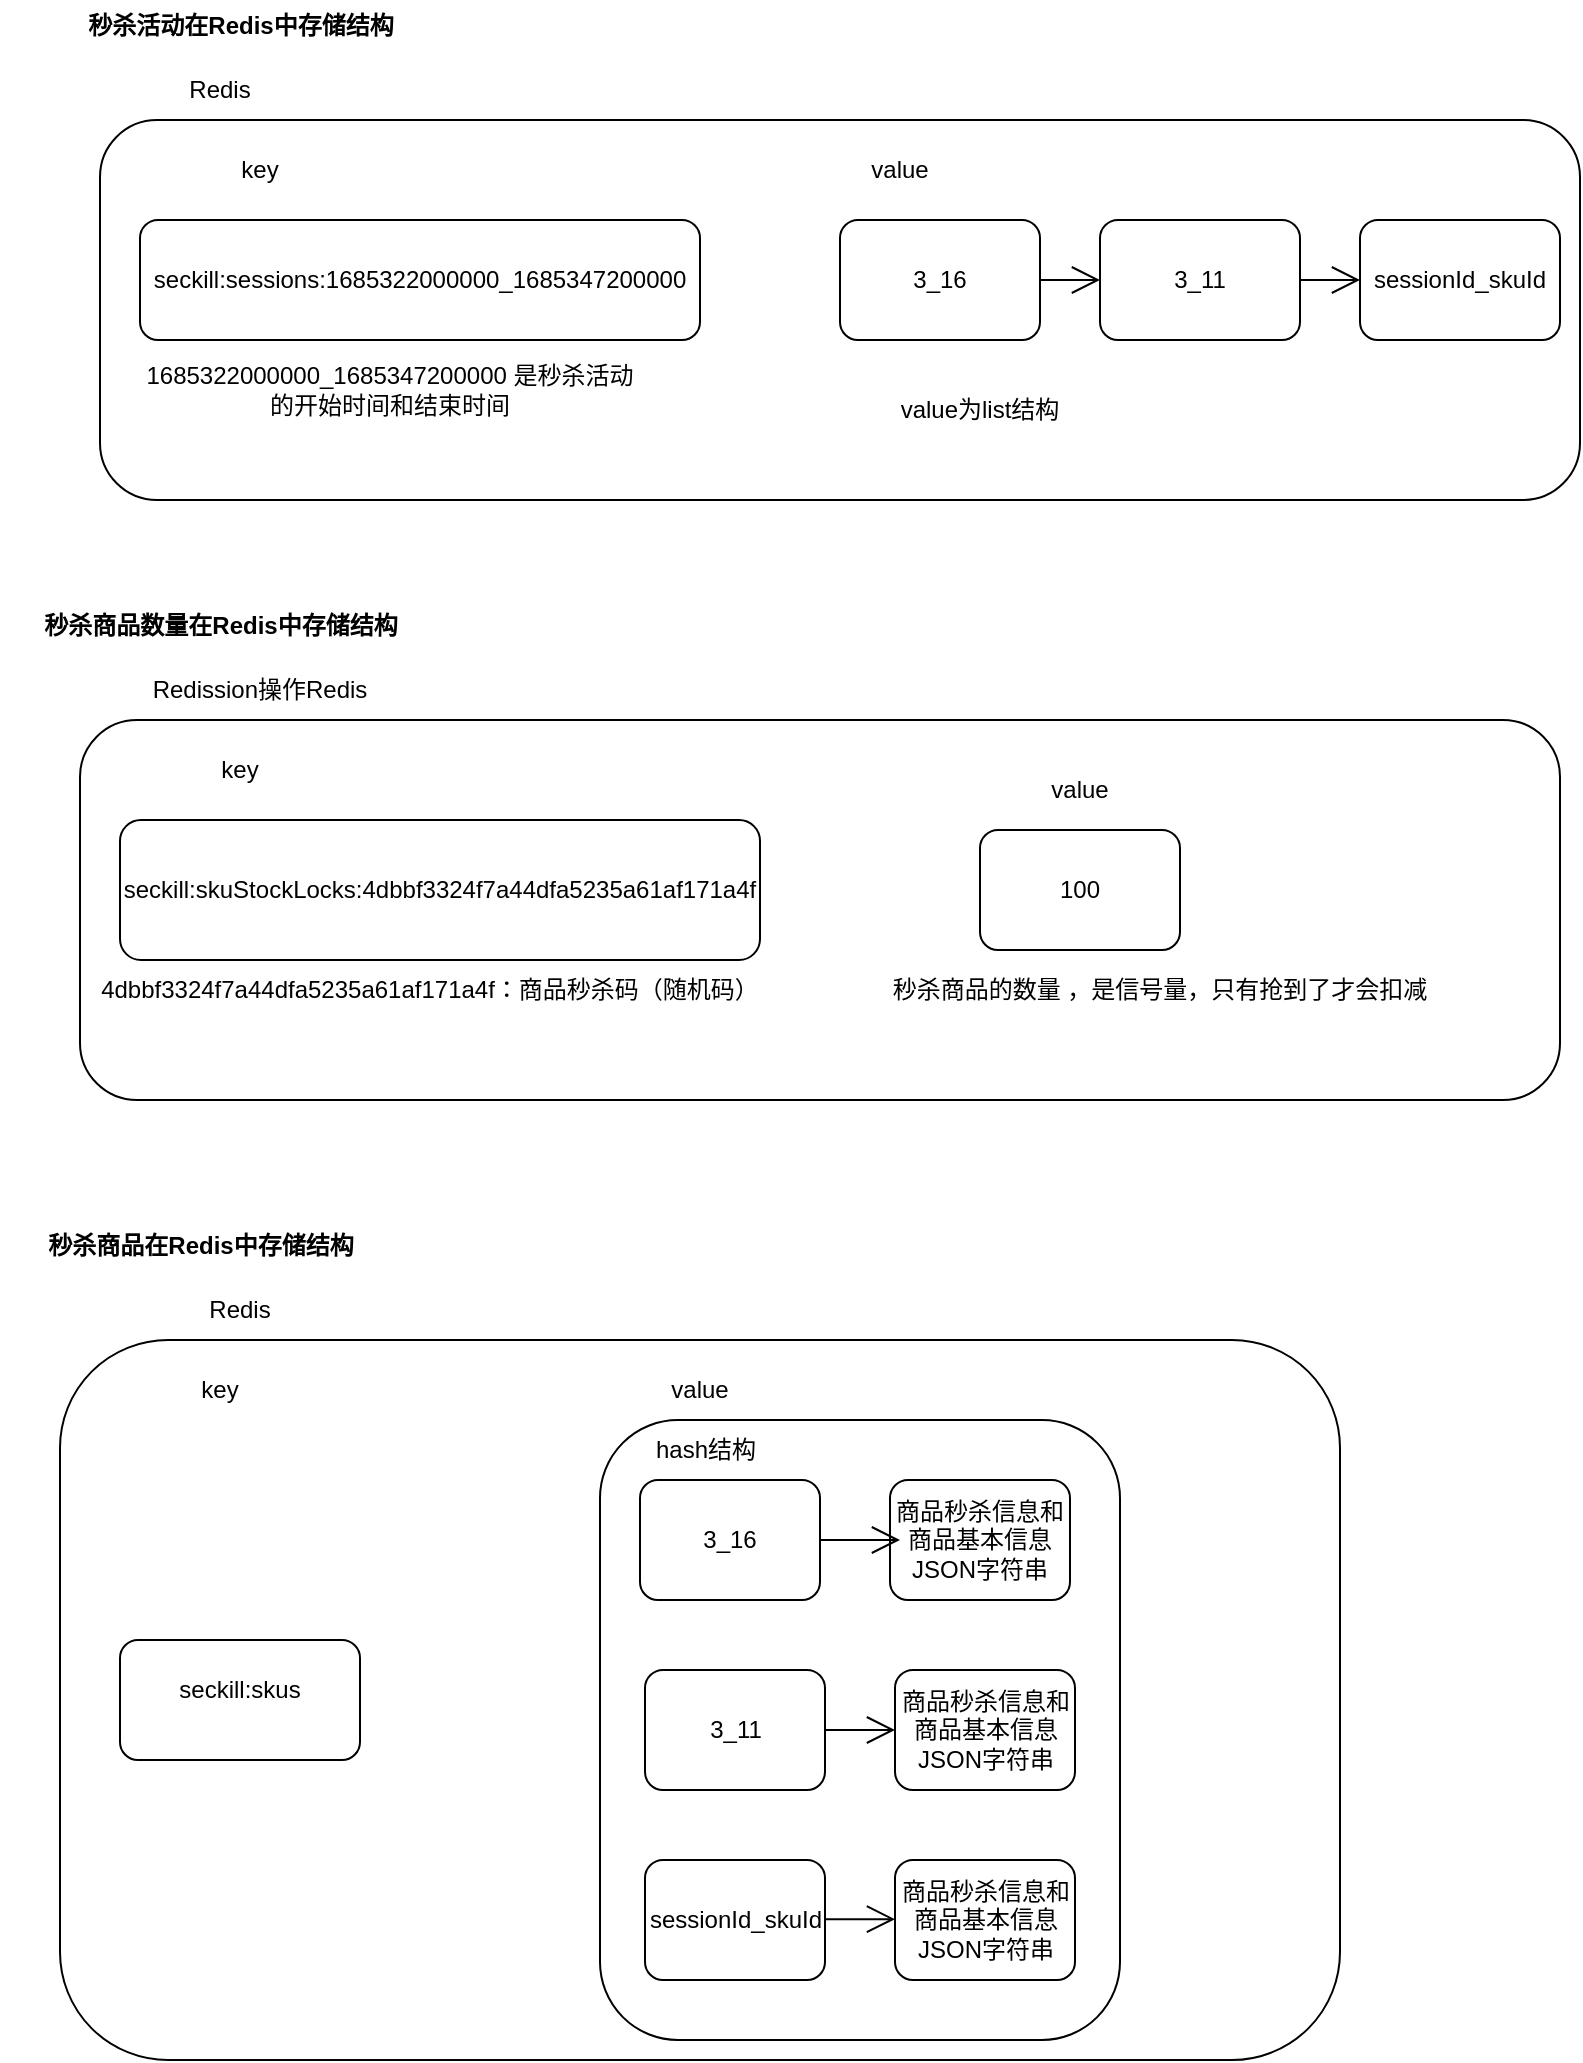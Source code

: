 <mxfile version="21.3.2" type="github">
  <diagram name="第 1 页" id="PPwoz7yZRomg1pSmv1Gj">
    <mxGraphModel dx="2152" dy="714" grid="1" gridSize="10" guides="1" tooltips="1" connect="1" arrows="1" fold="1" page="1" pageScale="1" pageWidth="827" pageHeight="1169" math="0" shadow="0">
      <root>
        <mxCell id="0" />
        <mxCell id="1" parent="0" />
        <mxCell id="LeH1Namwxec1cVJ9D27f-1" value="秒杀活动在Redis中存储结构" style="text;align=center;fontStyle=1;verticalAlign=middle;spacingLeft=3;spacingRight=3;strokeColor=none;rotatable=0;points=[[0,0.5],[1,0.5]];portConstraint=eastwest;html=1;" vertex="1" parent="1">
          <mxGeometry x="60" y="80" width="80" height="26" as="geometry" />
        </mxCell>
        <mxCell id="LeH1Namwxec1cVJ9D27f-2" value="" style="rounded=1;whiteSpace=wrap;html=1;" vertex="1" parent="1">
          <mxGeometry x="30" y="140" width="740" height="190" as="geometry" />
        </mxCell>
        <mxCell id="LeH1Namwxec1cVJ9D27f-3" value="" style="rounded=1;whiteSpace=wrap;html=1;" vertex="1" parent="1">
          <mxGeometry x="50" y="190" width="280" height="60" as="geometry" />
        </mxCell>
        <mxCell id="LeH1Namwxec1cVJ9D27f-5" value="Redis" style="text;html=1;strokeColor=none;fillColor=none;align=center;verticalAlign=middle;whiteSpace=wrap;rounded=0;" vertex="1" parent="1">
          <mxGeometry x="60" y="110" width="60" height="30" as="geometry" />
        </mxCell>
        <mxCell id="LeH1Namwxec1cVJ9D27f-6" value="key" style="text;html=1;strokeColor=none;fillColor=none;align=center;verticalAlign=middle;whiteSpace=wrap;rounded=0;" vertex="1" parent="1">
          <mxGeometry x="80" y="150" width="60" height="30" as="geometry" />
        </mxCell>
        <mxCell id="LeH1Namwxec1cVJ9D27f-7" value="seckill:sessions:1685322000000_1685347200000" style="text;html=1;strokeColor=none;fillColor=none;align=center;verticalAlign=middle;whiteSpace=wrap;rounded=0;" vertex="1" parent="1">
          <mxGeometry x="160" y="205" width="60" height="30" as="geometry" />
        </mxCell>
        <mxCell id="LeH1Namwxec1cVJ9D27f-9" value="3_16" style="rounded=1;whiteSpace=wrap;html=1;" vertex="1" parent="1">
          <mxGeometry x="400" y="190" width="100" height="60" as="geometry" />
        </mxCell>
        <mxCell id="LeH1Namwxec1cVJ9D27f-10" value="value" style="text;html=1;strokeColor=none;fillColor=none;align=center;verticalAlign=middle;whiteSpace=wrap;rounded=0;" vertex="1" parent="1">
          <mxGeometry x="400" y="150" width="60" height="30" as="geometry" />
        </mxCell>
        <mxCell id="LeH1Namwxec1cVJ9D27f-11" value="" style="endArrow=open;endFill=1;endSize=12;html=1;rounded=0;entryX=0;entryY=0.5;entryDx=0;entryDy=0;" edge="1" parent="1" target="LeH1Namwxec1cVJ9D27f-12">
          <mxGeometry width="160" relative="1" as="geometry">
            <mxPoint x="500" y="220" as="sourcePoint" />
            <mxPoint x="660" y="220" as="targetPoint" />
          </mxGeometry>
        </mxCell>
        <mxCell id="LeH1Namwxec1cVJ9D27f-12" value="3_11" style="rounded=1;whiteSpace=wrap;html=1;" vertex="1" parent="1">
          <mxGeometry x="530" y="190" width="100" height="60" as="geometry" />
        </mxCell>
        <mxCell id="LeH1Namwxec1cVJ9D27f-13" value="value为list结构" style="text;html=1;strokeColor=none;fillColor=none;align=center;verticalAlign=middle;whiteSpace=wrap;rounded=0;" vertex="1" parent="1">
          <mxGeometry x="400" y="270" width="140" height="30" as="geometry" />
        </mxCell>
        <mxCell id="LeH1Namwxec1cVJ9D27f-15" value="1685322000000_1685347200000 是秒杀活动&lt;br&gt;的开始时间和结束时间" style="text;html=1;strokeColor=none;fillColor=none;align=center;verticalAlign=middle;whiteSpace=wrap;rounded=0;" vertex="1" parent="1">
          <mxGeometry x="-20" y="260" width="390" height="30" as="geometry" />
        </mxCell>
        <mxCell id="LeH1Namwxec1cVJ9D27f-16" value="" style="endArrow=open;endFill=1;endSize=12;html=1;rounded=0;entryX=0;entryY=0.5;entryDx=0;entryDy=0;" edge="1" parent="1" target="LeH1Namwxec1cVJ9D27f-17">
          <mxGeometry width="160" relative="1" as="geometry">
            <mxPoint x="630" y="220" as="sourcePoint" />
            <mxPoint x="790" y="220" as="targetPoint" />
          </mxGeometry>
        </mxCell>
        <mxCell id="LeH1Namwxec1cVJ9D27f-17" value="sessionId_skuId" style="rounded=1;whiteSpace=wrap;html=1;" vertex="1" parent="1">
          <mxGeometry x="660" y="190" width="100" height="60" as="geometry" />
        </mxCell>
        <mxCell id="LeH1Namwxec1cVJ9D27f-19" value="秒杀商品数量在Redis中存储结构" style="text;align=center;fontStyle=1;verticalAlign=middle;spacingLeft=3;spacingRight=3;strokeColor=none;rotatable=0;points=[[0,0.5],[1,0.5]];portConstraint=eastwest;html=1;" vertex="1" parent="1">
          <mxGeometry x="50" y="380" width="80" height="26" as="geometry" />
        </mxCell>
        <mxCell id="LeH1Namwxec1cVJ9D27f-20" value="" style="rounded=1;whiteSpace=wrap;html=1;" vertex="1" parent="1">
          <mxGeometry x="20" y="440" width="740" height="190" as="geometry" />
        </mxCell>
        <mxCell id="LeH1Namwxec1cVJ9D27f-21" value="" style="rounded=1;whiteSpace=wrap;html=1;" vertex="1" parent="1">
          <mxGeometry x="40" y="490" width="320" height="70" as="geometry" />
        </mxCell>
        <mxCell id="LeH1Namwxec1cVJ9D27f-22" value="Redission操作Redis" style="text;html=1;strokeColor=none;fillColor=none;align=center;verticalAlign=middle;whiteSpace=wrap;rounded=0;" vertex="1" parent="1">
          <mxGeometry x="30" y="410" width="160" height="30" as="geometry" />
        </mxCell>
        <mxCell id="LeH1Namwxec1cVJ9D27f-23" value="key" style="text;html=1;strokeColor=none;fillColor=none;align=center;verticalAlign=middle;whiteSpace=wrap;rounded=0;" vertex="1" parent="1">
          <mxGeometry x="70" y="450" width="60" height="30" as="geometry" />
        </mxCell>
        <mxCell id="LeH1Namwxec1cVJ9D27f-24" value="seckill:skuStockLocks:4dbbf3324f7a44dfa5235a61af171a4f" style="text;html=1;strokeColor=none;fillColor=none;align=center;verticalAlign=middle;whiteSpace=wrap;rounded=0;" vertex="1" parent="1">
          <mxGeometry x="170" y="510" width="60" height="30" as="geometry" />
        </mxCell>
        <mxCell id="LeH1Namwxec1cVJ9D27f-25" value="100" style="rounded=1;whiteSpace=wrap;html=1;" vertex="1" parent="1">
          <mxGeometry x="470" y="495" width="100" height="60" as="geometry" />
        </mxCell>
        <mxCell id="LeH1Namwxec1cVJ9D27f-26" value="value" style="text;html=1;strokeColor=none;fillColor=none;align=center;verticalAlign=middle;whiteSpace=wrap;rounded=0;" vertex="1" parent="1">
          <mxGeometry x="490" y="460" width="60" height="30" as="geometry" />
        </mxCell>
        <mxCell id="LeH1Namwxec1cVJ9D27f-29" value="秒杀商品的数量 ，是信号量，只有抢到了才会扣减" style="text;html=1;strokeColor=none;fillColor=none;align=center;verticalAlign=middle;whiteSpace=wrap;rounded=0;" vertex="1" parent="1">
          <mxGeometry x="420" y="560" width="280" height="30" as="geometry" />
        </mxCell>
        <mxCell id="LeH1Namwxec1cVJ9D27f-30" value="4dbbf3324f7a44dfa5235a61af171a4f：商品秒杀码（随机码）" style="text;html=1;strokeColor=none;fillColor=none;align=center;verticalAlign=middle;whiteSpace=wrap;rounded=0;" vertex="1" parent="1">
          <mxGeometry y="560" width="390" height="30" as="geometry" />
        </mxCell>
        <mxCell id="LeH1Namwxec1cVJ9D27f-33" value="秒杀商品在Redis中存储结构" style="text;align=center;fontStyle=1;verticalAlign=middle;spacingLeft=3;spacingRight=3;strokeColor=none;rotatable=0;points=[[0,0.5],[1,0.5]];portConstraint=eastwest;html=1;" vertex="1" parent="1">
          <mxGeometry x="40" y="690" width="80" height="26" as="geometry" />
        </mxCell>
        <mxCell id="LeH1Namwxec1cVJ9D27f-34" value="" style="rounded=1;whiteSpace=wrap;html=1;" vertex="1" parent="1">
          <mxGeometry x="10" y="750" width="640" height="360" as="geometry" />
        </mxCell>
        <mxCell id="LeH1Namwxec1cVJ9D27f-35" value="" style="rounded=1;whiteSpace=wrap;html=1;" vertex="1" parent="1">
          <mxGeometry x="40" y="900" width="120" height="60" as="geometry" />
        </mxCell>
        <mxCell id="LeH1Namwxec1cVJ9D27f-36" value="Redis" style="text;html=1;strokeColor=none;fillColor=none;align=center;verticalAlign=middle;whiteSpace=wrap;rounded=0;" vertex="1" parent="1">
          <mxGeometry x="20" y="720" width="160" height="30" as="geometry" />
        </mxCell>
        <mxCell id="LeH1Namwxec1cVJ9D27f-37" value="key" style="text;html=1;strokeColor=none;fillColor=none;align=center;verticalAlign=middle;whiteSpace=wrap;rounded=0;" vertex="1" parent="1">
          <mxGeometry x="60" y="760" width="60" height="30" as="geometry" />
        </mxCell>
        <mxCell id="LeH1Namwxec1cVJ9D27f-38" value="seckill:skus" style="text;html=1;strokeColor=none;fillColor=none;align=center;verticalAlign=middle;whiteSpace=wrap;rounded=0;" vertex="1" parent="1">
          <mxGeometry x="70" y="910" width="60" height="30" as="geometry" />
        </mxCell>
        <mxCell id="LeH1Namwxec1cVJ9D27f-40" value="value" style="text;html=1;strokeColor=none;fillColor=none;align=center;verticalAlign=middle;whiteSpace=wrap;rounded=0;" vertex="1" parent="1">
          <mxGeometry x="300" y="760" width="60" height="30" as="geometry" />
        </mxCell>
        <mxCell id="LeH1Namwxec1cVJ9D27f-43" value="" style="rounded=1;whiteSpace=wrap;html=1;" vertex="1" parent="1">
          <mxGeometry x="280" y="790" width="260" height="310" as="geometry" />
        </mxCell>
        <mxCell id="LeH1Namwxec1cVJ9D27f-44" value="3_16" style="rounded=1;whiteSpace=wrap;html=1;" vertex="1" parent="1">
          <mxGeometry x="300" y="820" width="90" height="60" as="geometry" />
        </mxCell>
        <mxCell id="LeH1Namwxec1cVJ9D27f-45" value="商品秒杀信息和商品基本信息JSON字符串" style="rounded=1;whiteSpace=wrap;html=1;" vertex="1" parent="1">
          <mxGeometry x="425" y="820" width="90" height="60" as="geometry" />
        </mxCell>
        <mxCell id="LeH1Namwxec1cVJ9D27f-46" value="3_11" style="rounded=1;whiteSpace=wrap;html=1;" vertex="1" parent="1">
          <mxGeometry x="302.5" y="915" width="90" height="60" as="geometry" />
        </mxCell>
        <mxCell id="LeH1Namwxec1cVJ9D27f-47" value="商品秒杀信息和商品基本信息JSON字符串" style="rounded=1;whiteSpace=wrap;html=1;" vertex="1" parent="1">
          <mxGeometry x="427.5" y="915" width="90" height="60" as="geometry" />
        </mxCell>
        <mxCell id="LeH1Namwxec1cVJ9D27f-48" value="sessionId_skuId" style="rounded=1;whiteSpace=wrap;html=1;" vertex="1" parent="1">
          <mxGeometry x="302.5" y="1010" width="90" height="60" as="geometry" />
        </mxCell>
        <mxCell id="LeH1Namwxec1cVJ9D27f-49" value="商品秒杀信息和商品基本信息JSON字符串" style="rounded=1;whiteSpace=wrap;html=1;" vertex="1" parent="1">
          <mxGeometry x="427.5" y="1010" width="90" height="60" as="geometry" />
        </mxCell>
        <mxCell id="LeH1Namwxec1cVJ9D27f-50" value="hash结构" style="text;html=1;strokeColor=none;fillColor=none;align=center;verticalAlign=middle;whiteSpace=wrap;rounded=0;" vertex="1" parent="1">
          <mxGeometry x="302.5" y="790" width="60" height="30" as="geometry" />
        </mxCell>
        <mxCell id="LeH1Namwxec1cVJ9D27f-51" value="" style="endArrow=open;endFill=1;endSize=12;html=1;rounded=0;" edge="1" parent="1">
          <mxGeometry width="160" relative="1" as="geometry">
            <mxPoint x="390" y="850" as="sourcePoint" />
            <mxPoint x="430" y="850" as="targetPoint" />
          </mxGeometry>
        </mxCell>
        <mxCell id="LeH1Namwxec1cVJ9D27f-52" value="" style="endArrow=open;endFill=1;endSize=12;html=1;rounded=0;entryX=0;entryY=0.5;entryDx=0;entryDy=0;exitX=1;exitY=0.5;exitDx=0;exitDy=0;" edge="1" parent="1" source="LeH1Namwxec1cVJ9D27f-46" target="LeH1Namwxec1cVJ9D27f-47">
          <mxGeometry width="160" relative="1" as="geometry">
            <mxPoint x="390" y="950" as="sourcePoint" />
            <mxPoint x="550" y="950" as="targetPoint" />
          </mxGeometry>
        </mxCell>
        <mxCell id="LeH1Namwxec1cVJ9D27f-53" value="" style="endArrow=open;endFill=1;endSize=12;html=1;rounded=0;entryX=0;entryY=0.5;entryDx=0;entryDy=0;exitX=1;exitY=0.5;exitDx=0;exitDy=0;" edge="1" parent="1">
          <mxGeometry width="160" relative="1" as="geometry">
            <mxPoint x="392.5" y="1039.58" as="sourcePoint" />
            <mxPoint x="427.5" y="1039.58" as="targetPoint" />
          </mxGeometry>
        </mxCell>
      </root>
    </mxGraphModel>
  </diagram>
</mxfile>
